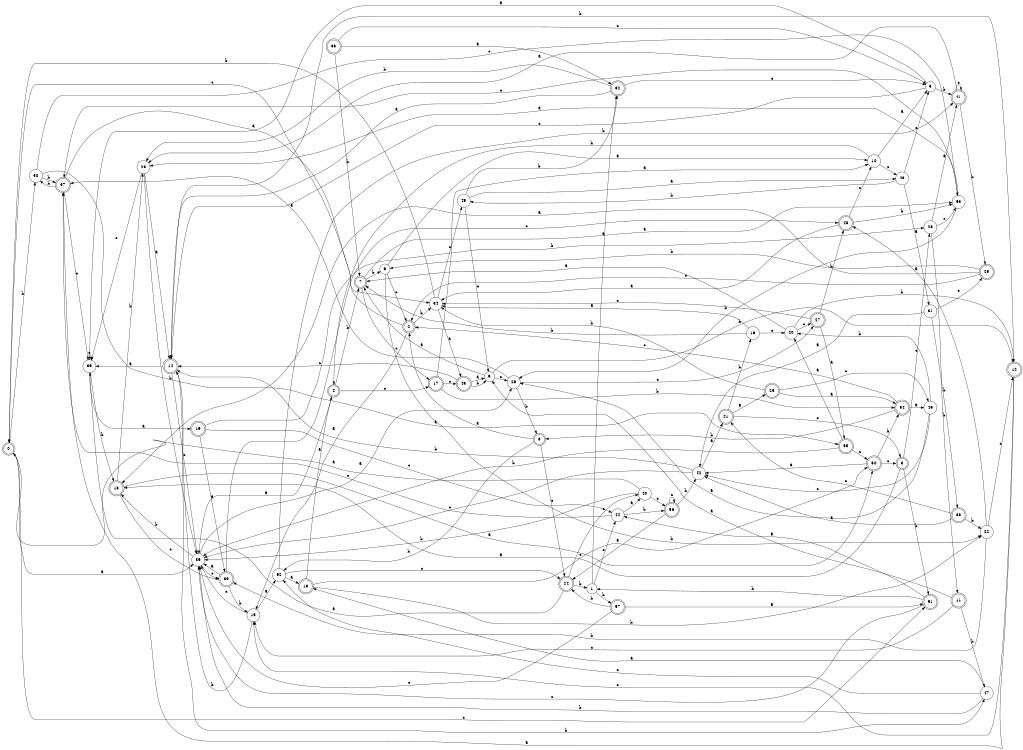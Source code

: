 digraph n47_3 {
__start0 [label="" shape="none"];

rankdir=LR;
size="8,5";

s0 [style="rounded,filled", color="black", fillcolor="white" shape="doublecircle", label="0"];
s1 [style="filled", color="black", fillcolor="white" shape="circle", label="1"];
s2 [style="rounded,filled", color="black", fillcolor="white" shape="doublecircle", label="2"];
s3 [style="rounded,filled", color="black", fillcolor="white" shape="doublecircle", label="3"];
s4 [style="rounded,filled", color="black", fillcolor="white" shape="doublecircle", label="4"];
s5 [style="filled", color="black", fillcolor="white" shape="circle", label="5"];
s6 [style="filled", color="black", fillcolor="white" shape="circle", label="6"];
s7 [style="rounded,filled", color="black", fillcolor="white" shape="doublecircle", label="7"];
s8 [style="rounded,filled", color="black", fillcolor="white" shape="doublecircle", label="8"];
s9 [style="filled", color="black", fillcolor="white" shape="circle", label="9"];
s10 [style="filled", color="black", fillcolor="white" shape="circle", label="10"];
s11 [style="rounded,filled", color="black", fillcolor="white" shape="doublecircle", label="11"];
s12 [style="rounded,filled", color="black", fillcolor="white" shape="doublecircle", label="12"];
s13 [style="rounded,filled", color="black", fillcolor="white" shape="doublecircle", label="13"];
s14 [style="rounded,filled", color="black", fillcolor="white" shape="doublecircle", label="14"];
s15 [style="filled", color="black", fillcolor="white" shape="circle", label="15"];
s16 [style="filled", color="black", fillcolor="white" shape="circle", label="16"];
s17 [style="rounded,filled", color="black", fillcolor="white" shape="doublecircle", label="17"];
s18 [style="rounded,filled", color="black", fillcolor="white" shape="doublecircle", label="18"];
s19 [style="rounded,filled", color="black", fillcolor="white" shape="doublecircle", label="19"];
s20 [style="filled", color="black", fillcolor="white" shape="circle", label="20"];
s21 [style="rounded,filled", color="black", fillcolor="white" shape="doublecircle", label="21"];
s22 [style="filled", color="black", fillcolor="white" shape="circle", label="22"];
s23 [style="filled", color="black", fillcolor="white" shape="circle", label="23"];
s24 [style="rounded,filled", color="black", fillcolor="white" shape="doublecircle", label="24"];
s25 [style="rounded,filled", color="black", fillcolor="white" shape="doublecircle", label="25"];
s26 [style="filled", color="black", fillcolor="white" shape="circle", label="26"];
s27 [style="rounded,filled", color="black", fillcolor="white" shape="doublecircle", label="27"];
s28 [style="filled", color="black", fillcolor="white" shape="circle", label="28"];
s29 [style="rounded,filled", color="black", fillcolor="white" shape="doublecircle", label="29"];
s30 [style="filled", color="black", fillcolor="white" shape="circle", label="30"];
s31 [style="filled", color="black", fillcolor="white" shape="circle", label="31"];
s32 [style="rounded,filled", color="black", fillcolor="white" shape="doublecircle", label="32"];
s33 [style="rounded,filled", color="black", fillcolor="white" shape="doublecircle", label="33"];
s34 [style="filled", color="black", fillcolor="white" shape="circle", label="34"];
s35 [style="rounded,filled", color="black", fillcolor="white" shape="doublecircle", label="35"];
s36 [style="filled", color="black", fillcolor="white" shape="circle", label="36"];
s37 [style="rounded,filled", color="black", fillcolor="white" shape="doublecircle", label="37"];
s38 [style="rounded,filled", color="black", fillcolor="white" shape="doublecircle", label="38"];
s39 [style="filled", color="black", fillcolor="white" shape="circle", label="39"];
s40 [style="filled", color="black", fillcolor="white" shape="circle", label="40"];
s41 [style="rounded,filled", color="black", fillcolor="white" shape="doublecircle", label="41"];
s42 [style="filled", color="black", fillcolor="white" shape="circle", label="42"];
s43 [style="rounded,filled", color="black", fillcolor="white" shape="doublecircle", label="43"];
s44 [style="filled", color="black", fillcolor="white" shape="circle", label="44"];
s45 [style="filled", color="black", fillcolor="white" shape="circle", label="45"];
s46 [style="filled", color="black", fillcolor="white" shape="circle", label="46"];
s47 [style="filled", color="black", fillcolor="white" shape="circle", label="47"];
s48 [style="rounded,filled", color="black", fillcolor="white" shape="doublecircle", label="48"];
s49 [style="filled", color="black", fillcolor="white" shape="circle", label="49"];
s50 [style="rounded,filled", color="black", fillcolor="white" shape="doublecircle", label="50"];
s51 [style="rounded,filled", color="black", fillcolor="white" shape="doublecircle", label="51"];
s52 [style="filled", color="black", fillcolor="white" shape="circle", label="52"];
s53 [style="filled", color="black", fillcolor="white" shape="circle", label="53"];
s54 [style="rounded,filled", color="black", fillcolor="white" shape="doublecircle", label="54"];
s55 [style="rounded,filled", color="black", fillcolor="white" shape="doublecircle", label="55"];
s56 [style="rounded,filled", color="black", fillcolor="white" shape="doublecircle", label="56"];
s57 [style="rounded,filled", color="black", fillcolor="white" shape="doublecircle", label="57"];
s0 -> s36 [label="a"];
s0 -> s30 [label="b"];
s0 -> s51 [label="c"];
s1 -> s32 [label="a"];
s1 -> s57 [label="b"];
s1 -> s44 [label="c"];
s2 -> s15 [label="a"];
s2 -> s34 [label="b"];
s2 -> s0 [label="c"];
s3 -> s18 [label="a"];
s3 -> s51 [label="b"];
s3 -> s28 [label="c"];
s4 -> s36 [label="a"];
s4 -> s7 [label="b"];
s4 -> s17 [label="c"];
s5 -> s39 [label="a"];
s5 -> s41 [label="b"];
s5 -> s14 [label="c"];
s6 -> s10 [label="a"];
s6 -> s22 [label="b"];
s6 -> s2 [label="c"];
s7 -> s53 [label="a"];
s7 -> s6 [label="b"];
s7 -> s17 [label="c"];
s8 -> s2 [label="a"];
s8 -> s52 [label="b"];
s8 -> s24 [label="c"];
s9 -> s7 [label="a"];
s9 -> s12 [label="b"];
s9 -> s26 [label="c"];
s10 -> s5 [label="a"];
s10 -> s4 [label="b"];
s10 -> s45 [label="c"];
s11 -> s9 [label="a"];
s11 -> s47 [label="b"];
s11 -> s15 [label="c"];
s12 -> s37 [label="a"];
s12 -> s14 [label="b"];
s12 -> s15 [label="c"];
s13 -> s4 [label="a"];
s13 -> s22 [label="b"];
s13 -> s50 [label="c"];
s14 -> s39 [label="a"];
s14 -> s47 [label="b"];
s14 -> s36 [label="c"];
s15 -> s52 [label="a"];
s15 -> s14 [label="b"];
s15 -> s36 [label="c"];
s16 -> s34 [label="a"];
s16 -> s7 [label="b"];
s16 -> s20 [label="c"];
s17 -> s10 [label="a"];
s17 -> s54 [label="b"];
s17 -> s43 [label="c"];
s18 -> s50 [label="a"];
s18 -> s23 [label="b"];
s18 -> s35 [label="c"];
s19 -> s35 [label="a"];
s19 -> s28 [label="b"];
s19 -> s44 [label="c"];
s20 -> s7 [label="a"];
s20 -> s12 [label="b"];
s20 -> s27 [label="c"];
s21 -> s25 [label="a"];
s21 -> s16 [label="b"];
s21 -> s3 [label="c"];
s22 -> s48 [label="a"];
s22 -> s35 [label="b"];
s22 -> s12 [label="c"];
s23 -> s14 [label="a"];
s23 -> s36 [label="b"];
s23 -> s39 [label="c"];
s24 -> s39 [label="a"];
s24 -> s1 [label="b"];
s24 -> s40 [label="c"];
s25 -> s54 [label="a"];
s25 -> s34 [label="b"];
s25 -> s46 [label="c"];
s26 -> s37 [label="a"];
s26 -> s8 [label="b"];
s26 -> s27 [label="c"];
s27 -> s55 [label="a"];
s27 -> s48 [label="b"];
s27 -> s34 [label="c"];
s28 -> s41 [label="a"];
s28 -> s11 [label="b"];
s28 -> s53 [label="c"];
s29 -> s18 [label="a"];
s29 -> s6 [label="b"];
s29 -> s2 [label="c"];
s30 -> s55 [label="a"];
s30 -> s37 [label="b"];
s30 -> s53 [label="c"];
s31 -> s42 [label="a"];
s31 -> s38 [label="b"];
s31 -> s29 [label="c"];
s32 -> s14 [label="a"];
s32 -> s23 [label="b"];
s32 -> s5 [label="c"];
s33 -> s32 [label="a"];
s33 -> s7 [label="b"];
s33 -> s5 [label="c"];
s34 -> s43 [label="a"];
s34 -> s0 [label="b"];
s34 -> s49 [label="c"];
s35 -> s36 [label="a"];
s35 -> s15 [label="b"];
s35 -> s48 [label="c"];
s36 -> s26 [label="a"];
s36 -> s18 [label="b"];
s36 -> s35 [label="c"];
s37 -> s34 [label="a"];
s37 -> s30 [label="b"];
s37 -> s39 [label="c"];
s38 -> s42 [label="a"];
s38 -> s22 [label="b"];
s38 -> s21 [label="c"];
s39 -> s19 [label="a"];
s39 -> s18 [label="b"];
s39 -> s39 [label="c"];
s40 -> s0 [label="a"];
s40 -> s36 [label="b"];
s40 -> s56 [label="c"];
s41 -> s23 [label="a"];
s41 -> s29 [label="b"];
s41 -> s41 [label="c"];
s42 -> s21 [label="a"];
s42 -> s14 [label="b"];
s42 -> s36 [label="c"];
s43 -> s9 [label="a"];
s43 -> s9 [label="b"];
s43 -> s14 [label="c"];
s44 -> s40 [label="a"];
s44 -> s56 [label="b"];
s44 -> s37 [label="c"];
s45 -> s31 [label="a"];
s45 -> s49 [label="b"];
s45 -> s5 [label="c"];
s46 -> s26 [label="a"];
s46 -> s20 [label="b"];
s46 -> s42 [label="c"];
s47 -> s13 [label="a"];
s47 -> s36 [label="b"];
s47 -> s52 [label="c"];
s48 -> s34 [label="a"];
s48 -> s53 [label="b"];
s48 -> s10 [label="c"];
s49 -> s45 [label="a"];
s49 -> s32 [label="b"];
s49 -> s9 [label="c"];
s50 -> s42 [label="a"];
s50 -> s54 [label="b"];
s50 -> s3 [label="c"];
s51 -> s44 [label="a"];
s51 -> s1 [label="b"];
s51 -> s36 [label="c"];
s52 -> s13 [label="a"];
s52 -> s41 [label="b"];
s52 -> s24 [label="c"];
s53 -> s23 [label="a"];
s53 -> s26 [label="b"];
s53 -> s37 [label="c"];
s54 -> s46 [label="a"];
s54 -> s8 [label="b"];
s54 -> s2 [label="c"];
s55 -> s20 [label="a"];
s55 -> s36 [label="b"];
s55 -> s50 [label="c"];
s56 -> s24 [label="a"];
s56 -> s42 [label="b"];
s56 -> s56 [label="c"];
s57 -> s51 [label="a"];
s57 -> s24 [label="b"];
s57 -> s36 [label="c"];

}